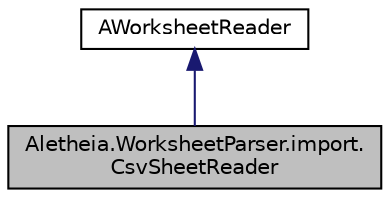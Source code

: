 digraph "Aletheia.WorksheetParser.import.CsvSheetReader"
{
  edge [fontname="Helvetica",fontsize="10",labelfontname="Helvetica",labelfontsize="10"];
  node [fontname="Helvetica",fontsize="10",shape=record];
  Node2 [label="Aletheia.WorksheetParser.import.\lCsvSheetReader",height=0.2,width=0.4,color="black", fillcolor="grey75", style="filled", fontcolor="black"];
  Node3 -> Node2 [dir="back",color="midnightblue",fontsize="10",style="solid",fontname="Helvetica"];
  Node3 [label="AWorksheetReader",height=0.2,width=0.4,color="black", fillcolor="white", style="filled",URL="$class_aletheia_1_1_worksheet_parser_1_1import_1_1_a_worksheet_reader.html",tooltip="Base class for CsvSheetReader. Further improvement possible "];
}
